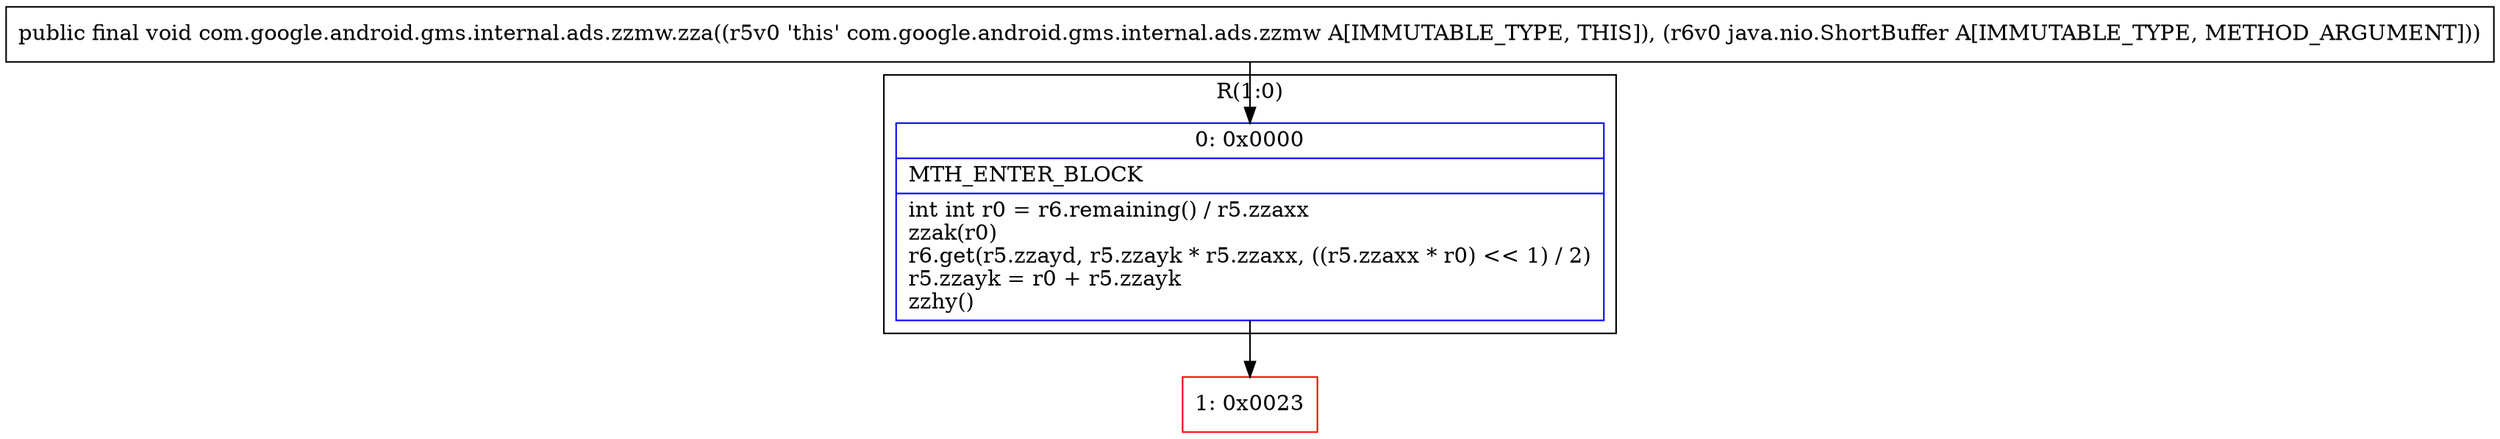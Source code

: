 digraph "CFG forcom.google.android.gms.internal.ads.zzmw.zza(Ljava\/nio\/ShortBuffer;)V" {
subgraph cluster_Region_1336409818 {
label = "R(1:0)";
node [shape=record,color=blue];
Node_0 [shape=record,label="{0\:\ 0x0000|MTH_ENTER_BLOCK\l|int int r0 = r6.remaining() \/ r5.zzaxx\lzzak(r0)\lr6.get(r5.zzayd, r5.zzayk * r5.zzaxx, ((r5.zzaxx * r0) \<\< 1) \/ 2)\lr5.zzayk = r0 + r5.zzayk\lzzhy()\l}"];
}
Node_1 [shape=record,color=red,label="{1\:\ 0x0023}"];
MethodNode[shape=record,label="{public final void com.google.android.gms.internal.ads.zzmw.zza((r5v0 'this' com.google.android.gms.internal.ads.zzmw A[IMMUTABLE_TYPE, THIS]), (r6v0 java.nio.ShortBuffer A[IMMUTABLE_TYPE, METHOD_ARGUMENT])) }"];
MethodNode -> Node_0;
Node_0 -> Node_1;
}


